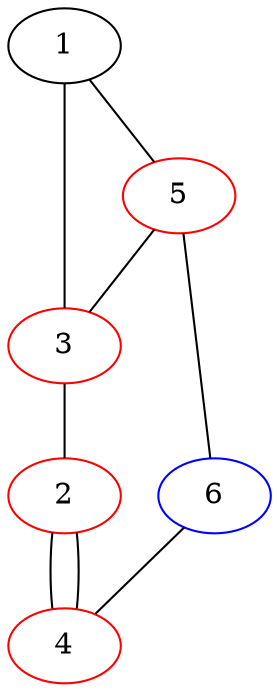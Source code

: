 graph {
  1 -- 3 [weight=2];
  3 -- 2 [weight=2];
  2 -- 4 -- 2;
  1 -- 5 -- 3;
  5 -- 6;
  6 -- 4;
  2 [color="red"];
  3 [color="red"];
  4 [color="red"];
  5 [color="red"];
  6 [color="blue"];

}
